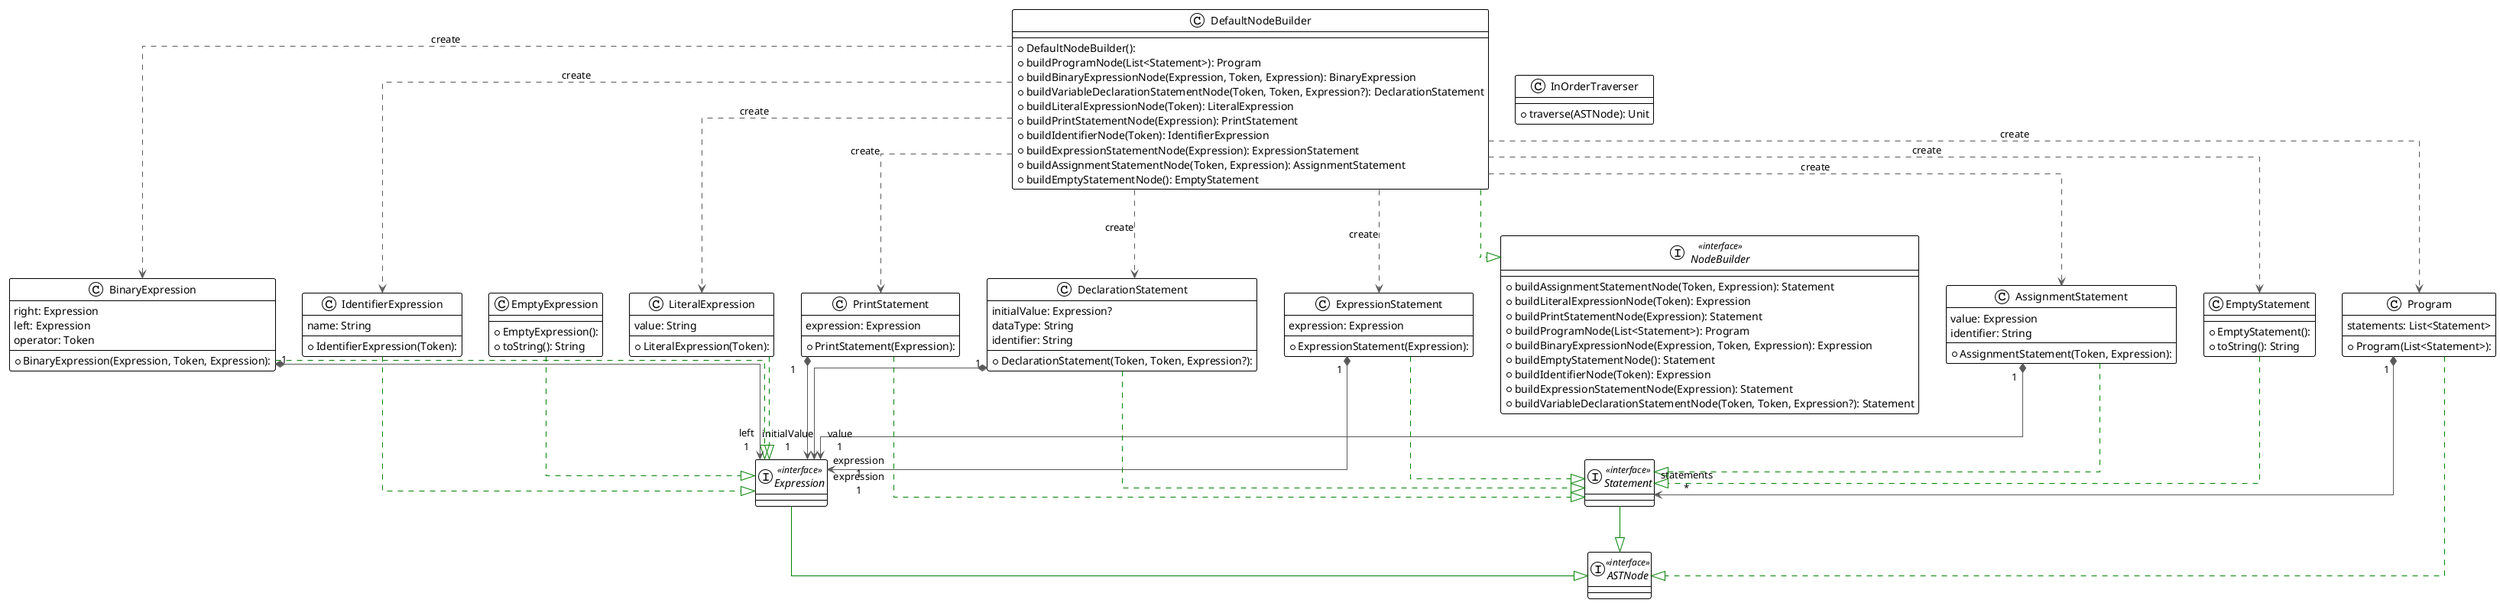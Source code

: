 @startuml

!theme plain
top to bottom direction
skinparam linetype ortho

interface ASTNode << interface >>
class AssignmentStatement {
  + AssignmentStatement(Token, Expression): 
   value: Expression
   identifier: String
}
class BinaryExpression {
  + BinaryExpression(Expression, Token, Expression): 
   right: Expression
   left: Expression
   operator: Token
}
class DeclarationStatement {
  + DeclarationStatement(Token, Token, Expression?): 
   initialValue: Expression?
   dataType: String
   identifier: String
}
class DefaultNodeBuilder {
  + DefaultNodeBuilder(): 
  + buildProgramNode(List<Statement>): Program
  + buildBinaryExpressionNode(Expression, Token, Expression): BinaryExpression
  + buildVariableDeclarationStatementNode(Token, Token, Expression?): DeclarationStatement
  + buildLiteralExpressionNode(Token): LiteralExpression
  + buildPrintStatementNode(Expression): PrintStatement
  + buildIdentifierNode(Token): IdentifierExpression
  + buildExpressionStatementNode(Expression): ExpressionStatement
  + buildAssignmentStatementNode(Token, Expression): AssignmentStatement
  + buildEmptyStatementNode(): EmptyStatement
}
class EmptyExpression {
  + EmptyExpression(): 
  + toString(): String
}
class EmptyStatement {
  + EmptyStatement(): 
  + toString(): String
}
interface Expression << interface >>
class ExpressionStatement {
  + ExpressionStatement(Expression): 
   expression: Expression
}
class IdentifierExpression {
  + IdentifierExpression(Token): 
   name: String
}
class InOrderTraverser {
  + traverse(ASTNode): Unit
}
class LiteralExpression {
  + LiteralExpression(Token): 
   value: String
}
interface NodeBuilder << interface >> {
  + buildAssignmentStatementNode(Token, Expression): Statement
  + buildLiteralExpressionNode(Token): Expression
  + buildPrintStatementNode(Expression): Statement
  + buildProgramNode(List<Statement>): Program
  + buildBinaryExpressionNode(Expression, Token, Expression): Expression
  + buildEmptyStatementNode(): Statement
  + buildIdentifierNode(Token): Expression
  + buildExpressionStatementNode(Expression): Statement
  + buildVariableDeclarationStatementNode(Token, Token, Expression?): Statement
}
class PrintStatement {
  + PrintStatement(Expression): 
   expression: Expression
}
class Program {
  + Program(List<Statement>): 
   statements: List<Statement>
}
interface Statement << interface >>

AssignmentStatement  "1" *-[#595959,plain]-> "value\n1" Expression           
AssignmentStatement   -[#008200,dashed]-^  Statement            
BinaryExpression      -[#008200,dashed]-^  Expression           
BinaryExpression     "1" *-[#595959,plain]-> "left\n1" Expression           
DeclarationStatement "1" *-[#595959,plain]-> "initialValue\n1" Expression           
DeclarationStatement  -[#008200,dashed]-^  Statement            
DefaultNodeBuilder    -[#595959,dashed]->  AssignmentStatement  : "«create»"
DefaultNodeBuilder    -[#595959,dashed]->  BinaryExpression     : "«create»"
DefaultNodeBuilder    -[#595959,dashed]->  DeclarationStatement : "«create»"
DefaultNodeBuilder    -[#595959,dashed]->  EmptyStatement       : "«create»"
DefaultNodeBuilder    -[#595959,dashed]->  ExpressionStatement  : "«create»"
DefaultNodeBuilder    -[#595959,dashed]->  IdentifierExpression : "«create»"
DefaultNodeBuilder    -[#595959,dashed]->  LiteralExpression    : "«create»"
DefaultNodeBuilder    -[#008200,dashed]-^  NodeBuilder          
DefaultNodeBuilder    -[#595959,dashed]->  PrintStatement       : "«create»"
DefaultNodeBuilder    -[#595959,dashed]->  Program              : "«create»"
EmptyExpression       -[#008200,dashed]-^  Expression           
EmptyStatement        -[#008200,dashed]-^  Statement            
Expression            -[#008200,plain]-^  ASTNode              
ExpressionStatement  "1" *-[#595959,plain]-> "expression\n1" Expression           
ExpressionStatement   -[#008200,dashed]-^  Statement            
IdentifierExpression  -[#008200,dashed]-^  Expression           
LiteralExpression     -[#008200,dashed]-^  Expression           
PrintStatement       "1" *-[#595959,plain]-> "expression\n1" Expression           
PrintStatement        -[#008200,dashed]-^  Statement            
Program               -[#008200,dashed]-^  ASTNode              
Program              "1" *-[#595959,plain]-> "statements\n*" Statement            
Statement             -[#008200,plain]-^  ASTNode              
@enduml
